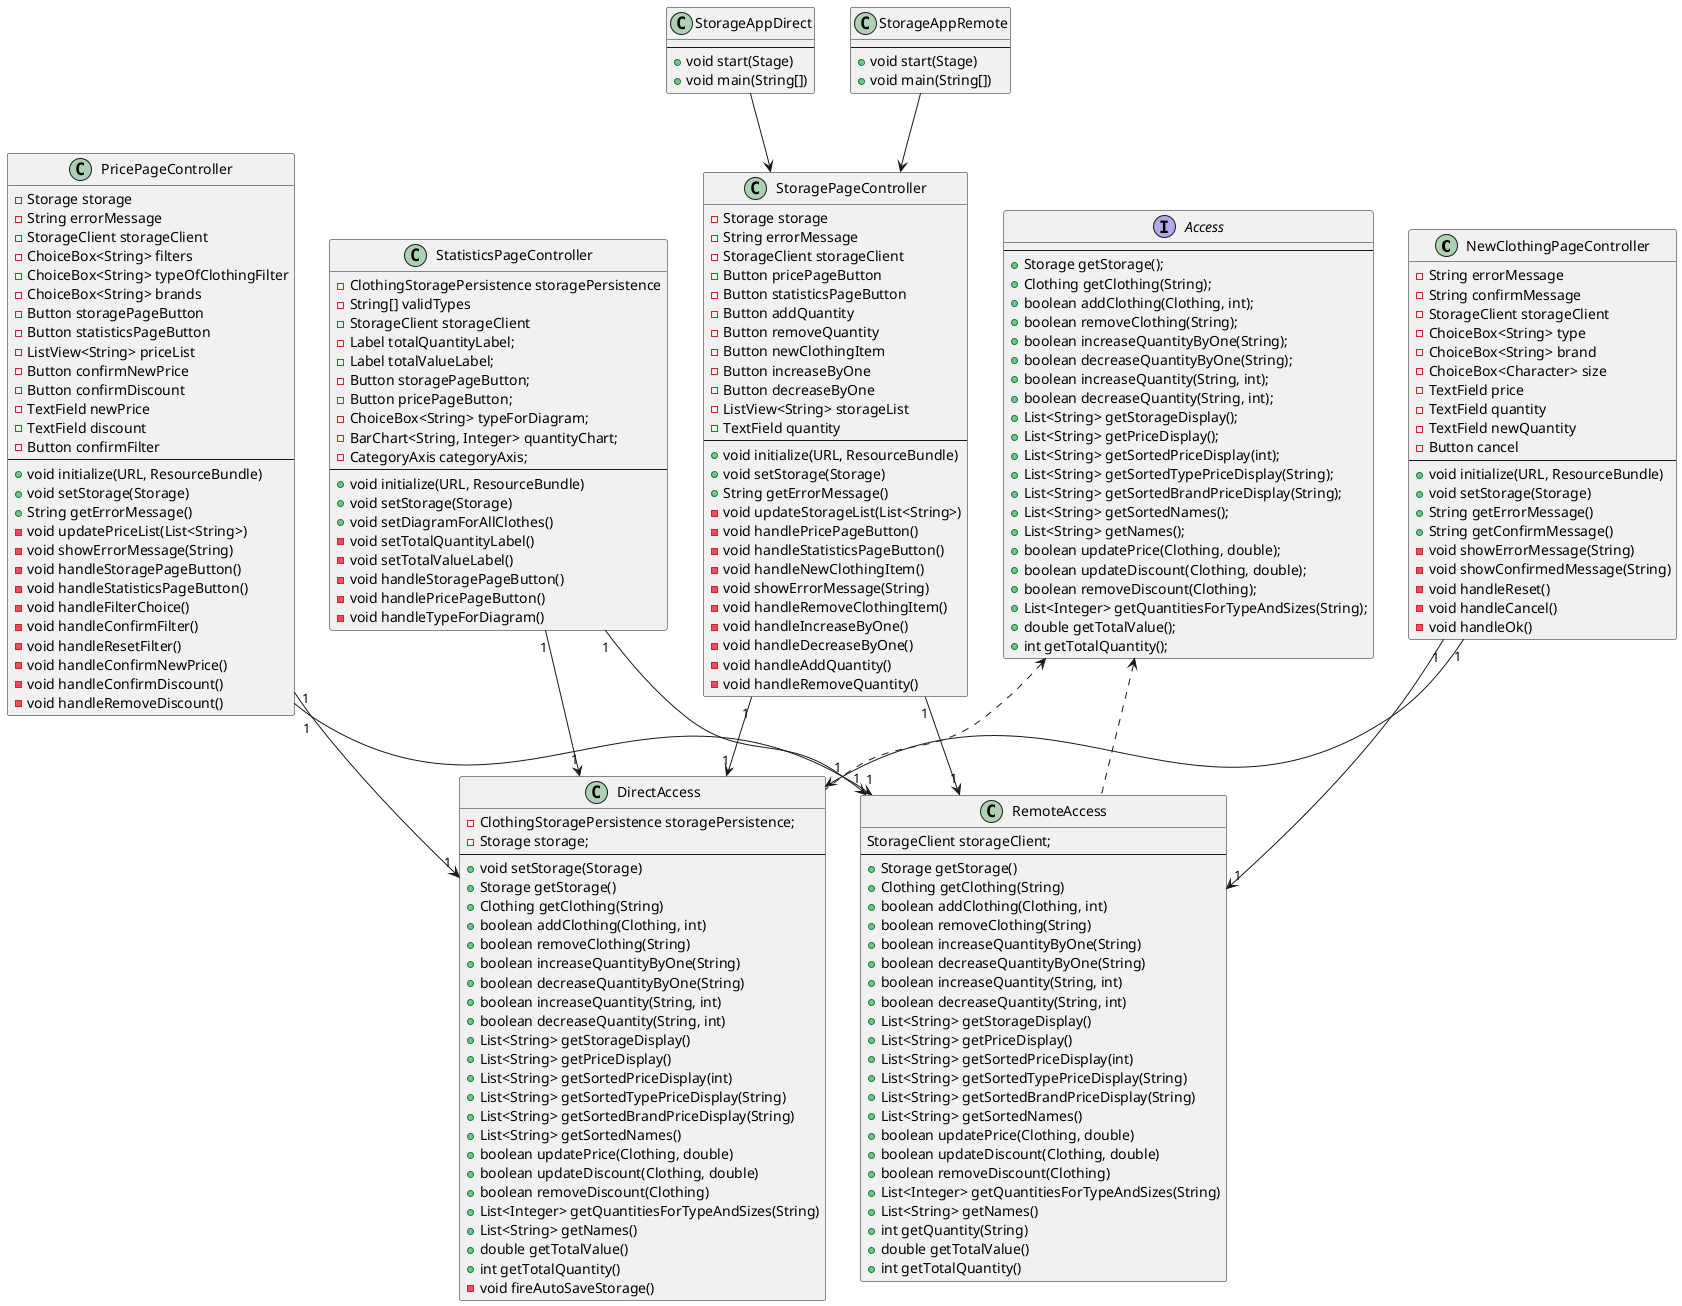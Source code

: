 @startuml ui


class NewClothingPageController
{
    -String errorMessage
    -String confirmMessage
    -StorageClient storageClient
    -ChoiceBox<String> type
    -ChoiceBox<String> brand
    -ChoiceBox<Character> size
    -TextField price
    -TextField quantity
    -TextField newQuantity
    -Button cancel
    --
    +void initialize(URL, ResourceBundle)
    +void setStorage(Storage)
    +String getErrorMessage()
    +String getConfirmMessage()
    -void showErrorMessage(String)
    -void showConfirmedMessage(String)
    -void handleReset()
    -void handleCancel()
    -void handleOk()
}

class PricePageController
{
    -Storage storage
    -String errorMessage
    -StorageClient storageClient
    -ChoiceBox<String> filters
    -ChoiceBox<String> typeOfClothingFilter
    -ChoiceBox<String> brands
    -Button storagePageButton
    -Button statisticsPageButton
    -ListView<String> priceList
    -Button confirmNewPrice
    -Button confirmDiscount
    -TextField newPrice
    -TextField discount
    -Button confirmFilter
    --
    +void initialize(URL, ResourceBundle)
    +void setStorage(Storage)
    +String getErrorMessage()
    -void updatePriceList(List<String>)
    -void showErrorMessage(String)
    -void handleStoragePageButton()
    -void handleStatisticsPageButton()
    -void handleFilterChoice()
    -void handleConfirmFilter()
    -void handleResetFilter()
    -void handleConfirmNewPrice()
    -void handleConfirmDiscount()
    -void handleRemoveDiscount()
}

class StatisticsPageController
{
    -ClothingStoragePersistence storagePersistence
    -String[] validTypes
    -StorageClient storageClient
    -Label totalQuantityLabel;
    -Label totalValueLabel;
    -Button storagePageButton;
    -Button pricePageButton;
    -ChoiceBox<String> typeForDiagram;
    -BarChart<String, Integer> quantityChart;
    -CategoryAxis categoryAxis;
    --
    +void initialize(URL, ResourceBundle)
    +void setStorage(Storage)
    +void setDiagramForAllClothes()
    -void setTotalQuantityLabel()
    -void setTotalValueLabel()
    -void handleStoragePageButton()
    -void handlePricePageButton()
    -void handleTypeForDiagram()
}

class StoragePageController
{
    -Storage storage
    -String errorMessage
    -StorageClient storageClient
    -Button pricePageButton
    -Button statisticsPageButton
    -Button addQuantity
    -Button removeQuantity
    -Button newClothingItem
    -Button increaseByOne
    -Button decreaseByOne
    -ListView<String> storageList
    -TextField quantity
    --
    +void initialize(URL, ResourceBundle)
    +void setStorage(Storage)
    +String getErrorMessage()
    -void updateStorageList(List<String>)
    -void handlePricePageButton()
    -void handleStatisticsPageButton()
    -void handleNewClothingItem()
    -void showErrorMessage(String)
    -void handleRemoveClothingItem()
    -void handleIncreaseByOne()
    -void handleDecreaseByOne()
    -void handleAddQuantity()
    -void handleRemoveQuantity()
}


class StorageAppDirect 
{
    --
    +void start(Stage)
    +void main(String[])
}

class StorageAppRemote
{
    --
    +void start(Stage)
    +void main(String[])
}

class DirectAccess
{
    -ClothingStoragePersistence storagePersistence;
    -Storage storage;
    --
    +void setStorage(Storage)
    +Storage getStorage()
    +Clothing getClothing(String)
    +boolean addClothing(Clothing, int)
    +boolean removeClothing(String)
    +boolean increaseQuantityByOne(String)
    +boolean decreaseQuantityByOne(String)
    +boolean increaseQuantity(String, int)
    +boolean decreaseQuantity(String, int)
    +List<String> getStorageDisplay()
    +List<String> getPriceDisplay()
    +List<String> getSortedPriceDisplay(int)
    +List<String> getSortedTypePriceDisplay(String)
    +List<String> getSortedBrandPriceDisplay(String)
    +List<String> getSortedNames()
    +boolean updatePrice(Clothing, double)
    +boolean updateDiscount(Clothing, double)
    +boolean removeDiscount(Clothing)
    +List<Integer> getQuantitiesForTypeAndSizes(String)
    +List<String> getNames()
    +double getTotalValue()
    +int getTotalQuantity()
    -void fireAutoSaveStorage()
}

class RemoteAccess 
{
    StorageClient storageClient;
    --
    +Storage getStorage()
    +Clothing getClothing(String)
    +boolean addClothing(Clothing, int)
    +boolean removeClothing(String)
    +boolean increaseQuantityByOne(String)
    +boolean decreaseQuantityByOne(String)
    +boolean increaseQuantity(String, int)
    +boolean decreaseQuantity(String, int)
    +List<String> getStorageDisplay()
    +List<String> getPriceDisplay()
    +List<String> getSortedPriceDisplay(int)
    +List<String> getSortedTypePriceDisplay(String)
    +List<String> getSortedBrandPriceDisplay(String)
    +List<String> getSortedNames()
    +boolean updatePrice(Clothing, double)
    +boolean updateDiscount(Clothing, double)
    +boolean removeDiscount(Clothing)
    +List<Integer> getQuantitiesForTypeAndSizes(String)
    +List<String> getNames()
    +int getQuantity(String)
    +double getTotalValue()
    +int getTotalQuantity()
}

interface Access
{
    --
    +Storage getStorage();
    +Clothing getClothing(String);
    +boolean addClothing(Clothing, int);
    +boolean removeClothing(String);
    +boolean increaseQuantityByOne(String);
    +boolean decreaseQuantityByOne(String);
    +boolean increaseQuantity(String, int);
    +boolean decreaseQuantity(String, int);
    +List<String> getStorageDisplay();
    +List<String> getPriceDisplay();
    +List<String> getSortedPriceDisplay(int);
    +List<String> getSortedTypePriceDisplay(String);
    +List<String> getSortedBrandPriceDisplay(String);
    +List<String> getSortedNames();
    +List<String> getNames();
    +boolean updatePrice(Clothing, double);
    +boolean updateDiscount(Clothing, double);
    +boolean removeDiscount(Clothing);
    +List<Integer> getQuantitiesForTypeAndSizes(String);
    +double getTotalValue();
    +int getTotalQuantity();
}

StorageAppDirect --> StoragePageController

StorageAppRemote --> StoragePageController

NewClothingPageController "1" --> "1" DirectAccess
PricePageController "1" --> "1" DirectAccess
StatisticsPageController "1" --> "1" DirectAccess
StoragePageController "1" --> "1" DirectAccess

NewClothingPageController "1" --> "1" RemoteAccess
PricePageController "1" --> "1" RemoteAccess
StatisticsPageController "1" --> "1" RemoteAccess
StoragePageController "1" --> "1" RemoteAccess

Access <.. DirectAccess
Access <.. RemoteAccess

@enduml